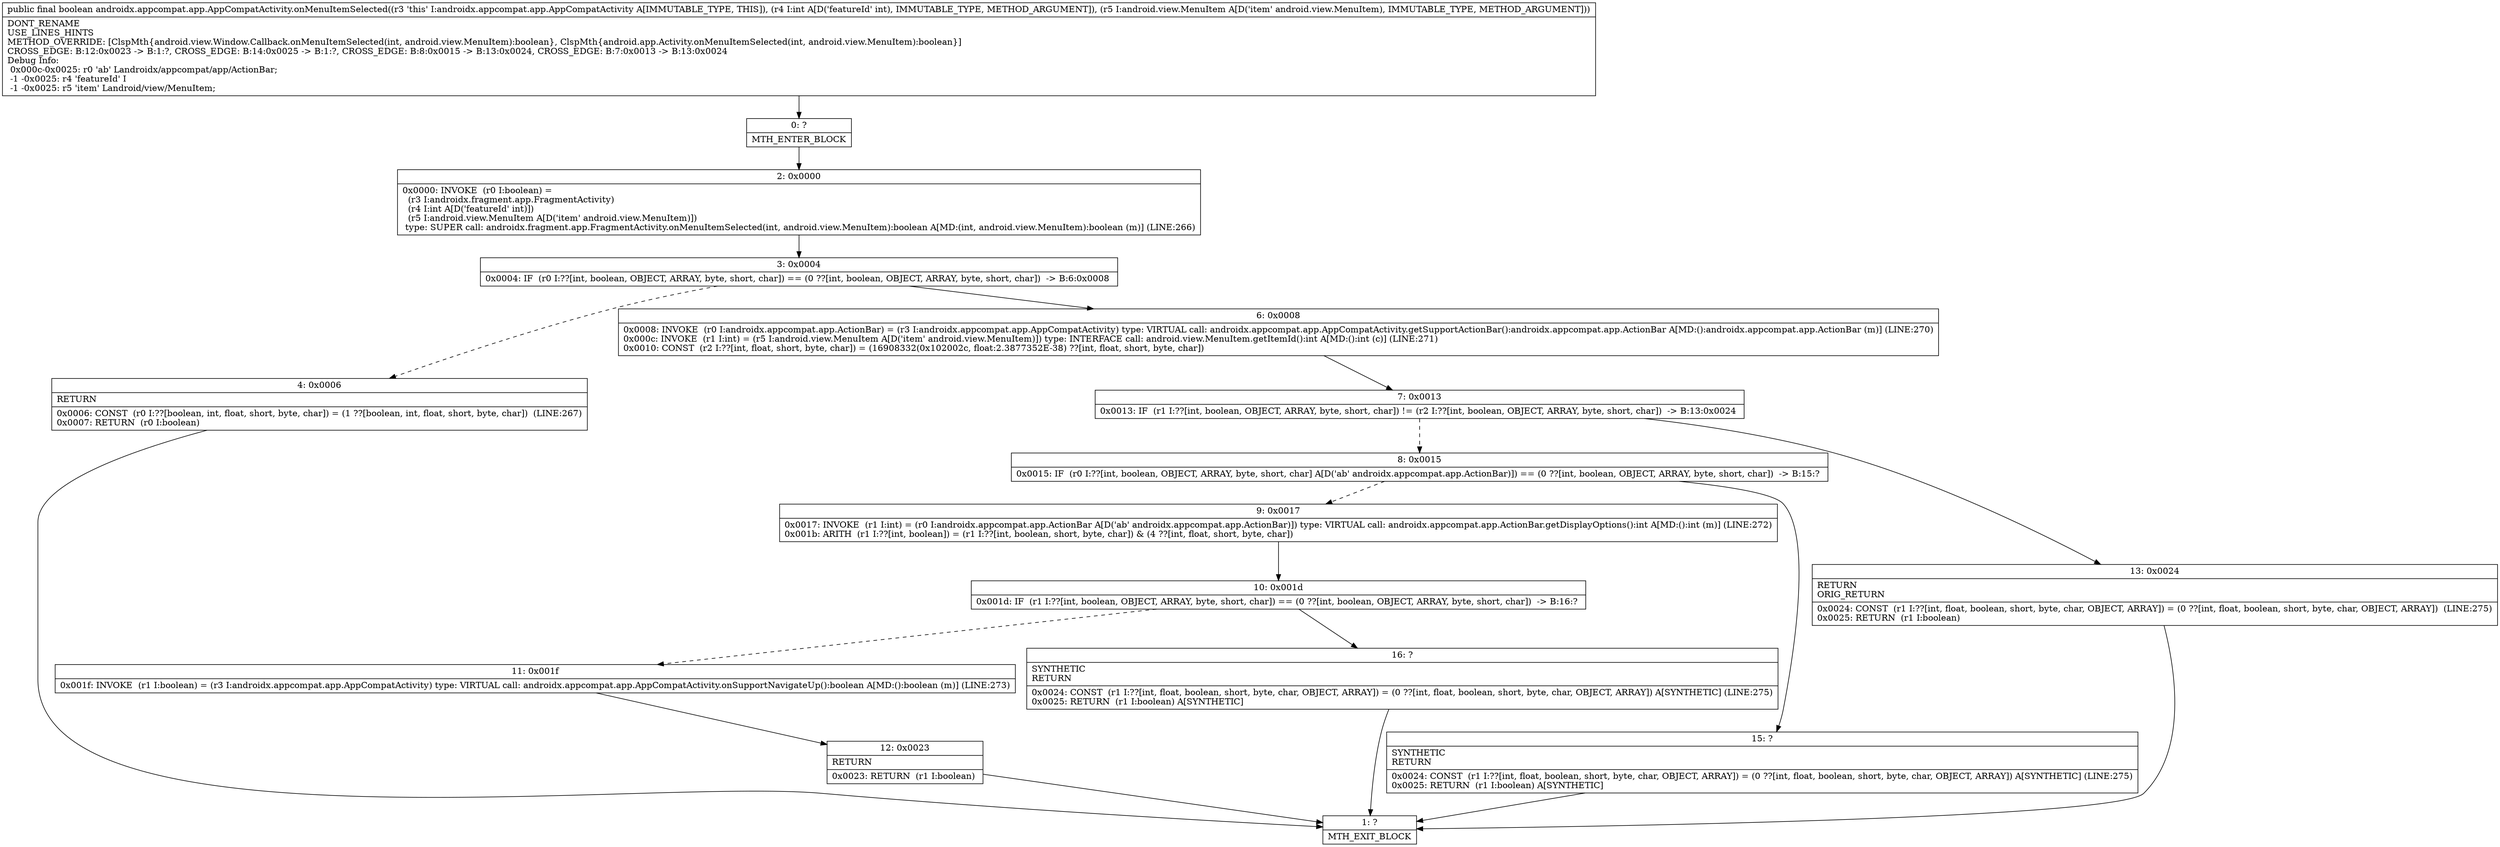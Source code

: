 digraph "CFG forandroidx.appcompat.app.AppCompatActivity.onMenuItemSelected(ILandroid\/view\/MenuItem;)Z" {
Node_0 [shape=record,label="{0\:\ ?|MTH_ENTER_BLOCK\l}"];
Node_2 [shape=record,label="{2\:\ 0x0000|0x0000: INVOKE  (r0 I:boolean) = \l  (r3 I:androidx.fragment.app.FragmentActivity)\l  (r4 I:int A[D('featureId' int)])\l  (r5 I:android.view.MenuItem A[D('item' android.view.MenuItem)])\l type: SUPER call: androidx.fragment.app.FragmentActivity.onMenuItemSelected(int, android.view.MenuItem):boolean A[MD:(int, android.view.MenuItem):boolean (m)] (LINE:266)\l}"];
Node_3 [shape=record,label="{3\:\ 0x0004|0x0004: IF  (r0 I:??[int, boolean, OBJECT, ARRAY, byte, short, char]) == (0 ??[int, boolean, OBJECT, ARRAY, byte, short, char])  \-\> B:6:0x0008 \l}"];
Node_4 [shape=record,label="{4\:\ 0x0006|RETURN\l|0x0006: CONST  (r0 I:??[boolean, int, float, short, byte, char]) = (1 ??[boolean, int, float, short, byte, char])  (LINE:267)\l0x0007: RETURN  (r0 I:boolean) \l}"];
Node_1 [shape=record,label="{1\:\ ?|MTH_EXIT_BLOCK\l}"];
Node_6 [shape=record,label="{6\:\ 0x0008|0x0008: INVOKE  (r0 I:androidx.appcompat.app.ActionBar) = (r3 I:androidx.appcompat.app.AppCompatActivity) type: VIRTUAL call: androidx.appcompat.app.AppCompatActivity.getSupportActionBar():androidx.appcompat.app.ActionBar A[MD:():androidx.appcompat.app.ActionBar (m)] (LINE:270)\l0x000c: INVOKE  (r1 I:int) = (r5 I:android.view.MenuItem A[D('item' android.view.MenuItem)]) type: INTERFACE call: android.view.MenuItem.getItemId():int A[MD:():int (c)] (LINE:271)\l0x0010: CONST  (r2 I:??[int, float, short, byte, char]) = (16908332(0x102002c, float:2.3877352E\-38) ??[int, float, short, byte, char]) \l}"];
Node_7 [shape=record,label="{7\:\ 0x0013|0x0013: IF  (r1 I:??[int, boolean, OBJECT, ARRAY, byte, short, char]) != (r2 I:??[int, boolean, OBJECT, ARRAY, byte, short, char])  \-\> B:13:0x0024 \l}"];
Node_8 [shape=record,label="{8\:\ 0x0015|0x0015: IF  (r0 I:??[int, boolean, OBJECT, ARRAY, byte, short, char] A[D('ab' androidx.appcompat.app.ActionBar)]) == (0 ??[int, boolean, OBJECT, ARRAY, byte, short, char])  \-\> B:15:? \l}"];
Node_9 [shape=record,label="{9\:\ 0x0017|0x0017: INVOKE  (r1 I:int) = (r0 I:androidx.appcompat.app.ActionBar A[D('ab' androidx.appcompat.app.ActionBar)]) type: VIRTUAL call: androidx.appcompat.app.ActionBar.getDisplayOptions():int A[MD:():int (m)] (LINE:272)\l0x001b: ARITH  (r1 I:??[int, boolean]) = (r1 I:??[int, boolean, short, byte, char]) & (4 ??[int, float, short, byte, char]) \l}"];
Node_10 [shape=record,label="{10\:\ 0x001d|0x001d: IF  (r1 I:??[int, boolean, OBJECT, ARRAY, byte, short, char]) == (0 ??[int, boolean, OBJECT, ARRAY, byte, short, char])  \-\> B:16:? \l}"];
Node_11 [shape=record,label="{11\:\ 0x001f|0x001f: INVOKE  (r1 I:boolean) = (r3 I:androidx.appcompat.app.AppCompatActivity) type: VIRTUAL call: androidx.appcompat.app.AppCompatActivity.onSupportNavigateUp():boolean A[MD:():boolean (m)] (LINE:273)\l}"];
Node_12 [shape=record,label="{12\:\ 0x0023|RETURN\l|0x0023: RETURN  (r1 I:boolean) \l}"];
Node_16 [shape=record,label="{16\:\ ?|SYNTHETIC\lRETURN\l|0x0024: CONST  (r1 I:??[int, float, boolean, short, byte, char, OBJECT, ARRAY]) = (0 ??[int, float, boolean, short, byte, char, OBJECT, ARRAY]) A[SYNTHETIC] (LINE:275)\l0x0025: RETURN  (r1 I:boolean) A[SYNTHETIC]\l}"];
Node_15 [shape=record,label="{15\:\ ?|SYNTHETIC\lRETURN\l|0x0024: CONST  (r1 I:??[int, float, boolean, short, byte, char, OBJECT, ARRAY]) = (0 ??[int, float, boolean, short, byte, char, OBJECT, ARRAY]) A[SYNTHETIC] (LINE:275)\l0x0025: RETURN  (r1 I:boolean) A[SYNTHETIC]\l}"];
Node_13 [shape=record,label="{13\:\ 0x0024|RETURN\lORIG_RETURN\l|0x0024: CONST  (r1 I:??[int, float, boolean, short, byte, char, OBJECT, ARRAY]) = (0 ??[int, float, boolean, short, byte, char, OBJECT, ARRAY])  (LINE:275)\l0x0025: RETURN  (r1 I:boolean) \l}"];
MethodNode[shape=record,label="{public final boolean androidx.appcompat.app.AppCompatActivity.onMenuItemSelected((r3 'this' I:androidx.appcompat.app.AppCompatActivity A[IMMUTABLE_TYPE, THIS]), (r4 I:int A[D('featureId' int), IMMUTABLE_TYPE, METHOD_ARGUMENT]), (r5 I:android.view.MenuItem A[D('item' android.view.MenuItem), IMMUTABLE_TYPE, METHOD_ARGUMENT]))  | DONT_RENAME\lUSE_LINES_HINTS\lMETHOD_OVERRIDE: [ClspMth\{android.view.Window.Callback.onMenuItemSelected(int, android.view.MenuItem):boolean\}, ClspMth\{android.app.Activity.onMenuItemSelected(int, android.view.MenuItem):boolean\}]\lCROSS_EDGE: B:12:0x0023 \-\> B:1:?, CROSS_EDGE: B:14:0x0025 \-\> B:1:?, CROSS_EDGE: B:8:0x0015 \-\> B:13:0x0024, CROSS_EDGE: B:7:0x0013 \-\> B:13:0x0024\lDebug Info:\l  0x000c\-0x0025: r0 'ab' Landroidx\/appcompat\/app\/ActionBar;\l  \-1 \-0x0025: r4 'featureId' I\l  \-1 \-0x0025: r5 'item' Landroid\/view\/MenuItem;\l}"];
MethodNode -> Node_0;Node_0 -> Node_2;
Node_2 -> Node_3;
Node_3 -> Node_4[style=dashed];
Node_3 -> Node_6;
Node_4 -> Node_1;
Node_6 -> Node_7;
Node_7 -> Node_8[style=dashed];
Node_7 -> Node_13;
Node_8 -> Node_9[style=dashed];
Node_8 -> Node_15;
Node_9 -> Node_10;
Node_10 -> Node_11[style=dashed];
Node_10 -> Node_16;
Node_11 -> Node_12;
Node_12 -> Node_1;
Node_16 -> Node_1;
Node_15 -> Node_1;
Node_13 -> Node_1;
}

